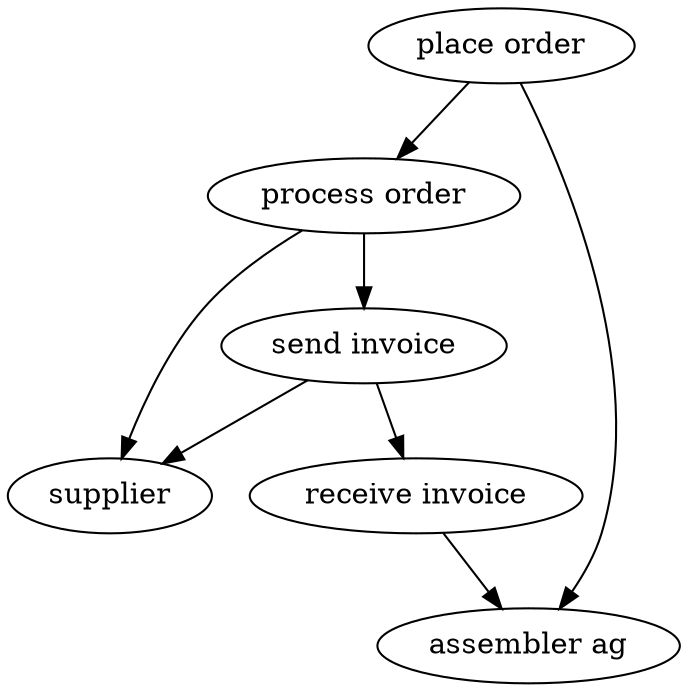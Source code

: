 strict digraph "doc-6.2" {
	graph [name="doc-6.2"];
	"place order"	[attrs="{'type': 'Activity', 'label': 'place order'}"];
	"process order"	[attrs="{'type': 'Activity', 'label': 'process order'}"];
	"place order" -> "process order"	[attrs="{'type': 'flow', 'label': 'flow'}"];
	"assembler ag"	[attrs="{'type': 'Actor', 'label': 'assembler ag'}"];
	"place order" -> "assembler ag"	[attrs="{'type': 'actor performer', 'label': 'actor performer'}"];
	"send invoice"	[attrs="{'type': 'Activity', 'label': 'send invoice'}"];
	"process order" -> "send invoice"	[attrs="{'type': 'flow', 'label': 'flow'}"];
	supplier	[attrs="{'type': 'Actor', 'label': 'supplier'}"];
	"process order" -> supplier	[attrs="{'type': 'actor performer', 'label': 'actor performer'}"];
	"receive invoice"	[attrs="{'type': 'Activity', 'label': 'receive invoice'}"];
	"send invoice" -> "receive invoice"	[attrs="{'type': 'flow', 'label': 'flow'}"];
	"send invoice" -> supplier	[attrs="{'type': 'actor performer', 'label': 'actor performer'}"];
	"receive invoice" -> "assembler ag"	[attrs="{'type': 'actor performer', 'label': 'actor performer'}"];
}
